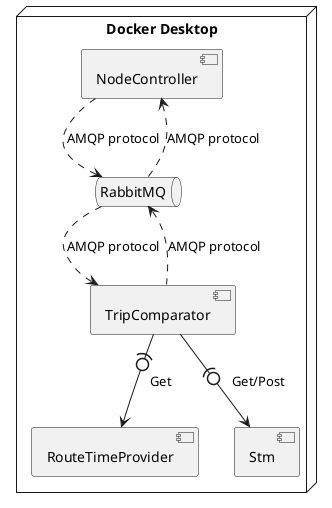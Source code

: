 @startuml

node "Docker Desktop" {
    component NodeController as nodeC
    component TripComparator as tc
    component RouteTimeProvider as rtp
    component Stm
    queue RabbitMQ as mq
}
nodeC ..> mq : AMQP protocol
nodeC <.. mq : AMQP protocol
mq ..> tc : AMQP protocol
mq <.. tc : AMQP protocol
tc -(0-> rtp : Get
tc -(0-> Stm : Get/Post
@enduml